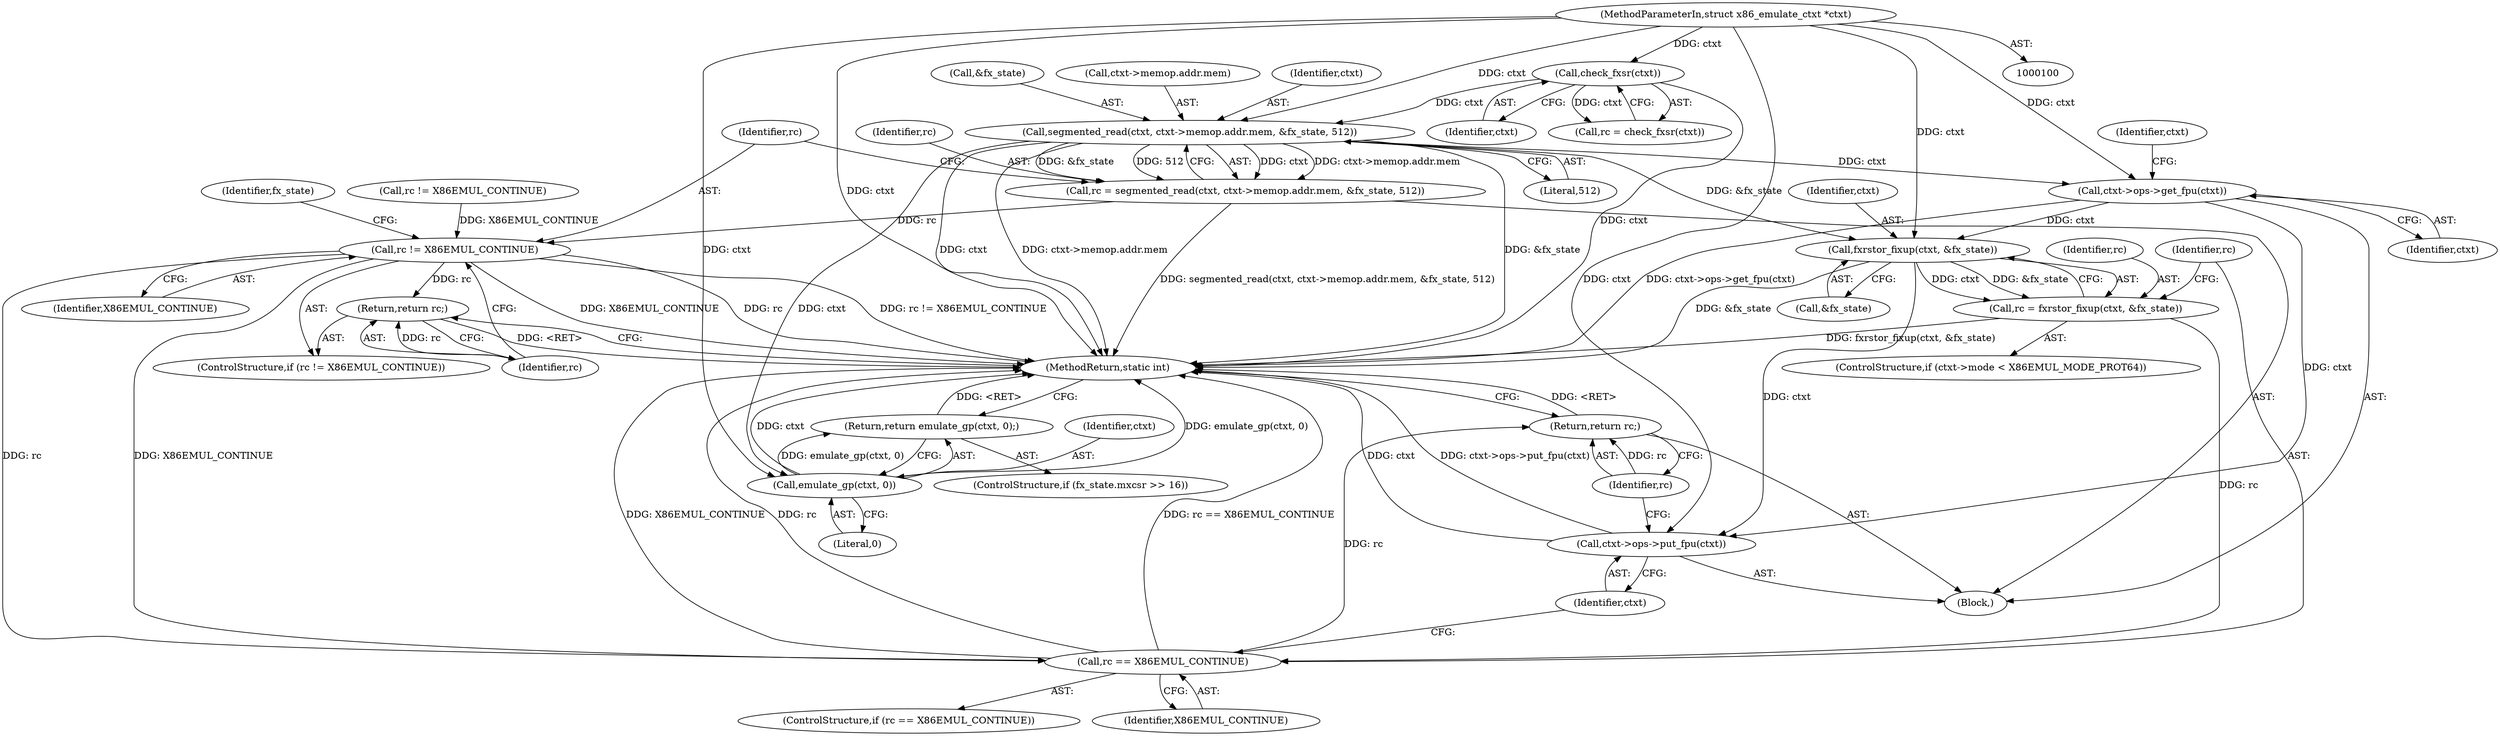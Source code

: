digraph "1_linux_129a72a0d3c8e139a04512325384fe5ac119e74d@API" {
"1000117" [label="(Call,segmented_read(ctxt, ctxt->memop.addr.mem, &fx_state, 512))"];
"1000107" [label="(Call,check_fxsr(ctxt))"];
"1000101" [label="(MethodParameterIn,struct x86_emulate_ctxt *ctxt)"];
"1000115" [label="(Call,rc = segmented_read(ctxt, ctxt->memop.addr.mem, &fx_state, 512))"];
"1000130" [label="(Call,rc != X86EMUL_CONTINUE)"];
"1000133" [label="(Return,return rc;)"];
"1000160" [label="(Call,rc == X86EMUL_CONTINUE)"];
"1000165" [label="(Return,return rc;)"];
"1000142" [label="(Call,emulate_gp(ctxt, 0))"];
"1000141" [label="(Return,return emulate_gp(ctxt, 0);)"];
"1000145" [label="(Call,ctxt->ops->get_fpu(ctxt))"];
"1000155" [label="(Call,fxrstor_fixup(ctxt, &fx_state))"];
"1000153" [label="(Call,rc = fxrstor_fixup(ctxt, &fx_state))"];
"1000163" [label="(Call,ctxt->ops->put_fpu(ctxt))"];
"1000166" [label="(Identifier,rc)"];
"1000126" [label="(Call,&fx_state)"];
"1000128" [label="(Literal,512)"];
"1000130" [label="(Call,rc != X86EMUL_CONTINUE)"];
"1000143" [label="(Identifier,ctxt)"];
"1000167" [label="(MethodReturn,static int)"];
"1000155" [label="(Call,fxrstor_fixup(ctxt, &fx_state))"];
"1000157" [label="(Call,&fx_state)"];
"1000117" [label="(Call,segmented_read(ctxt, ctxt->memop.addr.mem, &fx_state, 512))"];
"1000141" [label="(Return,return emulate_gp(ctxt, 0);)"];
"1000165" [label="(Return,return rc;)"];
"1000110" [label="(Call,rc != X86EMUL_CONTINUE)"];
"1000161" [label="(Identifier,rc)"];
"1000142" [label="(Call,emulate_gp(ctxt, 0))"];
"1000164" [label="(Identifier,ctxt)"];
"1000119" [label="(Call,ctxt->memop.addr.mem)"];
"1000118" [label="(Identifier,ctxt)"];
"1000101" [label="(MethodParameterIn,struct x86_emulate_ctxt *ctxt)"];
"1000138" [label="(Identifier,fx_state)"];
"1000108" [label="(Identifier,ctxt)"];
"1000160" [label="(Call,rc == X86EMUL_CONTINUE)"];
"1000135" [label="(ControlStructure,if (fx_state.mxcsr >> 16))"];
"1000156" [label="(Identifier,ctxt)"];
"1000147" [label="(ControlStructure,if (ctxt->mode < X86EMUL_MODE_PROT64))"];
"1000146" [label="(Identifier,ctxt)"];
"1000129" [label="(ControlStructure,if (rc != X86EMUL_CONTINUE))"];
"1000153" [label="(Call,rc = fxrstor_fixup(ctxt, &fx_state))"];
"1000133" [label="(Return,return rc;)"];
"1000131" [label="(Identifier,rc)"];
"1000107" [label="(Call,check_fxsr(ctxt))"];
"1000159" [label="(ControlStructure,if (rc == X86EMUL_CONTINUE))"];
"1000162" [label="(Identifier,X86EMUL_CONTINUE)"];
"1000163" [label="(Call,ctxt->ops->put_fpu(ctxt))"];
"1000102" [label="(Block,)"];
"1000116" [label="(Identifier,rc)"];
"1000115" [label="(Call,rc = segmented_read(ctxt, ctxt->memop.addr.mem, &fx_state, 512))"];
"1000154" [label="(Identifier,rc)"];
"1000134" [label="(Identifier,rc)"];
"1000132" [label="(Identifier,X86EMUL_CONTINUE)"];
"1000145" [label="(Call,ctxt->ops->get_fpu(ctxt))"];
"1000105" [label="(Call,rc = check_fxsr(ctxt))"];
"1000150" [label="(Identifier,ctxt)"];
"1000144" [label="(Literal,0)"];
"1000117" -> "1000115"  [label="AST: "];
"1000117" -> "1000128"  [label="CFG: "];
"1000118" -> "1000117"  [label="AST: "];
"1000119" -> "1000117"  [label="AST: "];
"1000126" -> "1000117"  [label="AST: "];
"1000128" -> "1000117"  [label="AST: "];
"1000115" -> "1000117"  [label="CFG: "];
"1000117" -> "1000167"  [label="DDG: ctxt"];
"1000117" -> "1000167"  [label="DDG: ctxt->memop.addr.mem"];
"1000117" -> "1000167"  [label="DDG: &fx_state"];
"1000117" -> "1000115"  [label="DDG: ctxt"];
"1000117" -> "1000115"  [label="DDG: ctxt->memop.addr.mem"];
"1000117" -> "1000115"  [label="DDG: &fx_state"];
"1000117" -> "1000115"  [label="DDG: 512"];
"1000107" -> "1000117"  [label="DDG: ctxt"];
"1000101" -> "1000117"  [label="DDG: ctxt"];
"1000117" -> "1000142"  [label="DDG: ctxt"];
"1000117" -> "1000145"  [label="DDG: ctxt"];
"1000117" -> "1000155"  [label="DDG: &fx_state"];
"1000107" -> "1000105"  [label="AST: "];
"1000107" -> "1000108"  [label="CFG: "];
"1000108" -> "1000107"  [label="AST: "];
"1000105" -> "1000107"  [label="CFG: "];
"1000107" -> "1000167"  [label="DDG: ctxt"];
"1000107" -> "1000105"  [label="DDG: ctxt"];
"1000101" -> "1000107"  [label="DDG: ctxt"];
"1000101" -> "1000100"  [label="AST: "];
"1000101" -> "1000167"  [label="DDG: ctxt"];
"1000101" -> "1000142"  [label="DDG: ctxt"];
"1000101" -> "1000145"  [label="DDG: ctxt"];
"1000101" -> "1000155"  [label="DDG: ctxt"];
"1000101" -> "1000163"  [label="DDG: ctxt"];
"1000115" -> "1000102"  [label="AST: "];
"1000116" -> "1000115"  [label="AST: "];
"1000131" -> "1000115"  [label="CFG: "];
"1000115" -> "1000167"  [label="DDG: segmented_read(ctxt, ctxt->memop.addr.mem, &fx_state, 512)"];
"1000115" -> "1000130"  [label="DDG: rc"];
"1000130" -> "1000129"  [label="AST: "];
"1000130" -> "1000132"  [label="CFG: "];
"1000131" -> "1000130"  [label="AST: "];
"1000132" -> "1000130"  [label="AST: "];
"1000134" -> "1000130"  [label="CFG: "];
"1000138" -> "1000130"  [label="CFG: "];
"1000130" -> "1000167"  [label="DDG: X86EMUL_CONTINUE"];
"1000130" -> "1000167"  [label="DDG: rc"];
"1000130" -> "1000167"  [label="DDG: rc != X86EMUL_CONTINUE"];
"1000110" -> "1000130"  [label="DDG: X86EMUL_CONTINUE"];
"1000130" -> "1000133"  [label="DDG: rc"];
"1000130" -> "1000160"  [label="DDG: rc"];
"1000130" -> "1000160"  [label="DDG: X86EMUL_CONTINUE"];
"1000133" -> "1000129"  [label="AST: "];
"1000133" -> "1000134"  [label="CFG: "];
"1000134" -> "1000133"  [label="AST: "];
"1000167" -> "1000133"  [label="CFG: "];
"1000133" -> "1000167"  [label="DDG: <RET>"];
"1000134" -> "1000133"  [label="DDG: rc"];
"1000160" -> "1000159"  [label="AST: "];
"1000160" -> "1000162"  [label="CFG: "];
"1000161" -> "1000160"  [label="AST: "];
"1000162" -> "1000160"  [label="AST: "];
"1000164" -> "1000160"  [label="CFG: "];
"1000160" -> "1000167"  [label="DDG: rc == X86EMUL_CONTINUE"];
"1000160" -> "1000167"  [label="DDG: X86EMUL_CONTINUE"];
"1000160" -> "1000167"  [label="DDG: rc"];
"1000153" -> "1000160"  [label="DDG: rc"];
"1000160" -> "1000165"  [label="DDG: rc"];
"1000165" -> "1000102"  [label="AST: "];
"1000165" -> "1000166"  [label="CFG: "];
"1000166" -> "1000165"  [label="AST: "];
"1000167" -> "1000165"  [label="CFG: "];
"1000165" -> "1000167"  [label="DDG: <RET>"];
"1000166" -> "1000165"  [label="DDG: rc"];
"1000142" -> "1000141"  [label="AST: "];
"1000142" -> "1000144"  [label="CFG: "];
"1000143" -> "1000142"  [label="AST: "];
"1000144" -> "1000142"  [label="AST: "];
"1000141" -> "1000142"  [label="CFG: "];
"1000142" -> "1000167"  [label="DDG: emulate_gp(ctxt, 0)"];
"1000142" -> "1000167"  [label="DDG: ctxt"];
"1000142" -> "1000141"  [label="DDG: emulate_gp(ctxt, 0)"];
"1000141" -> "1000135"  [label="AST: "];
"1000167" -> "1000141"  [label="CFG: "];
"1000141" -> "1000167"  [label="DDG: <RET>"];
"1000145" -> "1000102"  [label="AST: "];
"1000145" -> "1000146"  [label="CFG: "];
"1000146" -> "1000145"  [label="AST: "];
"1000150" -> "1000145"  [label="CFG: "];
"1000145" -> "1000167"  [label="DDG: ctxt->ops->get_fpu(ctxt)"];
"1000145" -> "1000155"  [label="DDG: ctxt"];
"1000145" -> "1000163"  [label="DDG: ctxt"];
"1000155" -> "1000153"  [label="AST: "];
"1000155" -> "1000157"  [label="CFG: "];
"1000156" -> "1000155"  [label="AST: "];
"1000157" -> "1000155"  [label="AST: "];
"1000153" -> "1000155"  [label="CFG: "];
"1000155" -> "1000167"  [label="DDG: &fx_state"];
"1000155" -> "1000153"  [label="DDG: ctxt"];
"1000155" -> "1000153"  [label="DDG: &fx_state"];
"1000155" -> "1000163"  [label="DDG: ctxt"];
"1000153" -> "1000147"  [label="AST: "];
"1000154" -> "1000153"  [label="AST: "];
"1000161" -> "1000153"  [label="CFG: "];
"1000153" -> "1000167"  [label="DDG: fxrstor_fixup(ctxt, &fx_state)"];
"1000163" -> "1000102"  [label="AST: "];
"1000163" -> "1000164"  [label="CFG: "];
"1000164" -> "1000163"  [label="AST: "];
"1000166" -> "1000163"  [label="CFG: "];
"1000163" -> "1000167"  [label="DDG: ctxt"];
"1000163" -> "1000167"  [label="DDG: ctxt->ops->put_fpu(ctxt)"];
}
